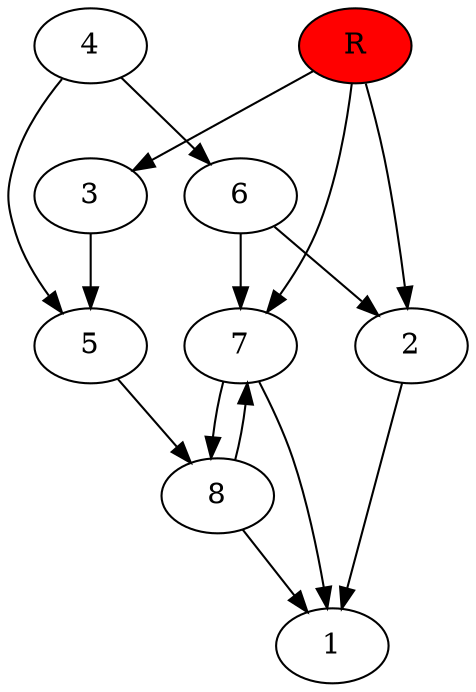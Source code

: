 digraph prb42858 {
	1
	2
	3
	4
	5
	6
	7
	8
	R [fillcolor="#ff0000" style=filled]
	2 -> 1
	3 -> 5
	4 -> 5
	4 -> 6
	5 -> 8
	6 -> 2
	6 -> 7
	7 -> 1
	7 -> 8
	8 -> 1
	8 -> 7
	R -> 2
	R -> 3
	R -> 7
}
